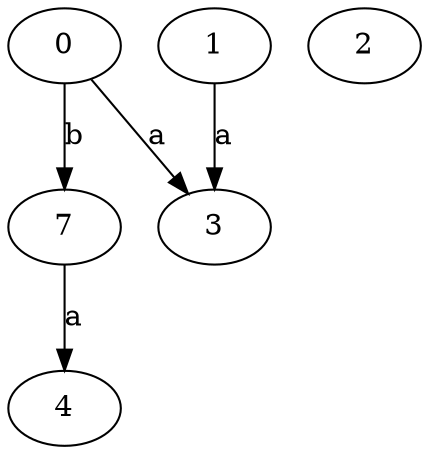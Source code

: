 strict digraph  {
0;
3;
4;
1;
2;
7;
0 -> 3  [label=a];
0 -> 7  [label=b];
1 -> 3  [label=a];
7 -> 4  [label=a];
}
